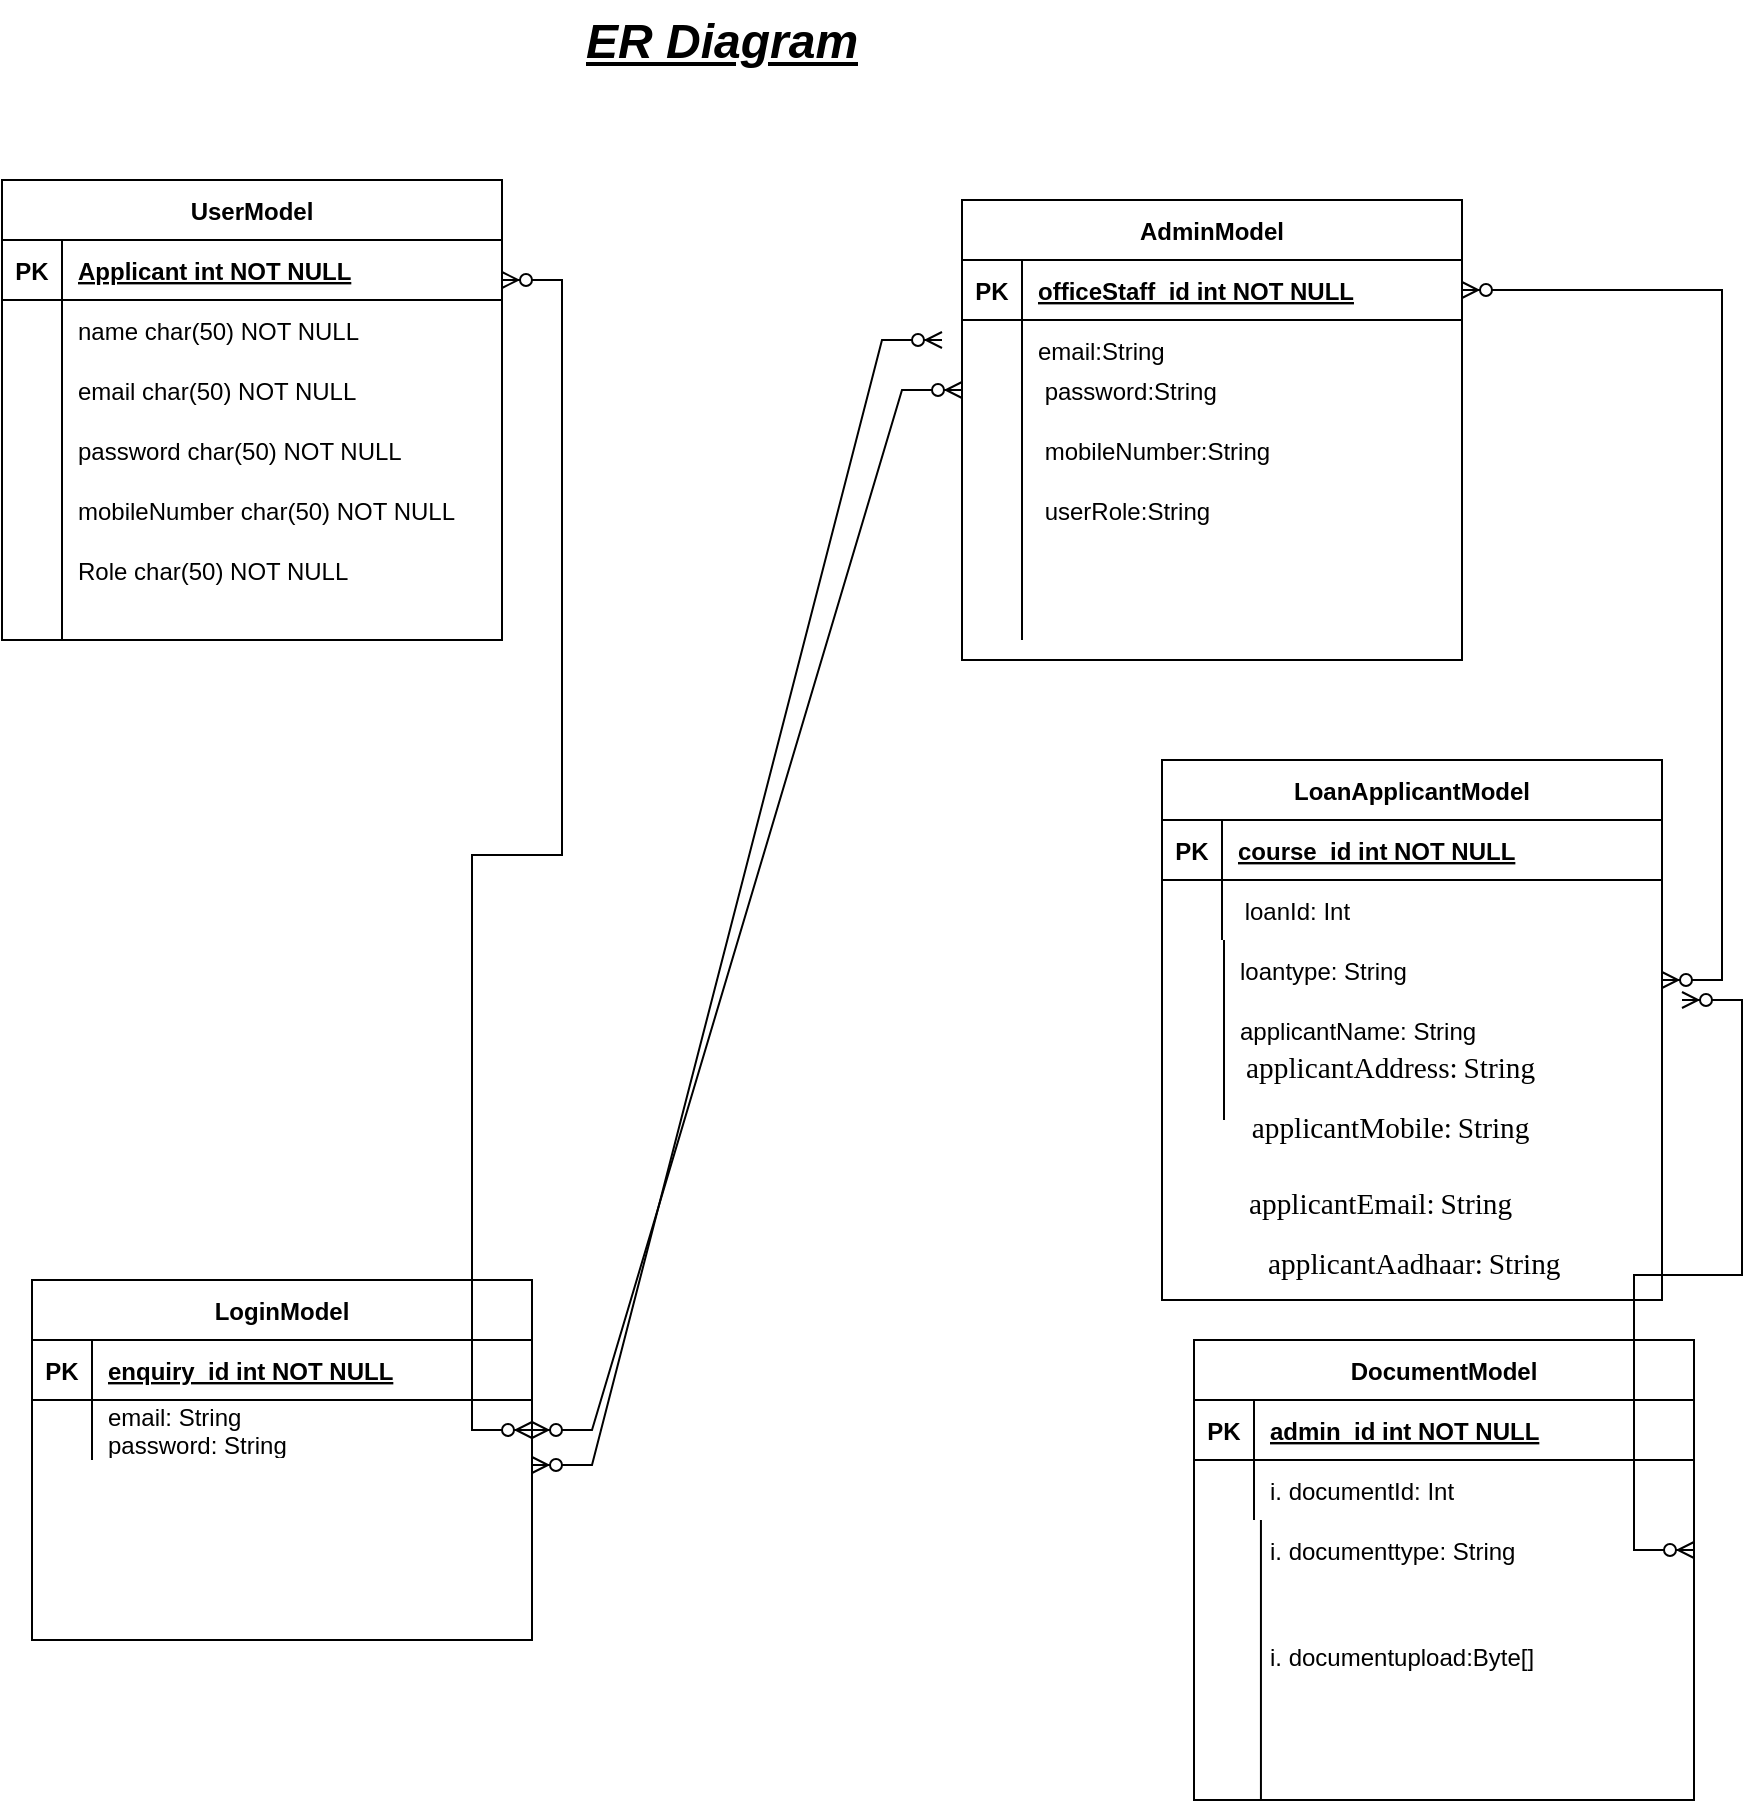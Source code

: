 <mxfile version="24.7.4">
  <diagram id="R2lEEEUBdFMjLlhIrx00" name="Page-1">
    <mxGraphModel dx="1222" dy="758" grid="1" gridSize="10" guides="1" tooltips="1" connect="1" arrows="1" fold="1" page="1" pageScale="1" pageWidth="850" pageHeight="1100" math="0" shadow="0" extFonts="Permanent Marker^https://fonts.googleapis.com/css?family=Permanent+Marker">
      <root>
        <mxCell id="0" />
        <mxCell id="1" parent="0" />
        <mxCell id="C-vyLk0tnHw3VtMMgP7b-23" value="UserModel" style="shape=table;startSize=30;container=1;collapsible=1;childLayout=tableLayout;fixedRows=1;rowLines=0;fontStyle=1;align=center;resizeLast=1;" parent="1" vertex="1">
          <mxGeometry x="330" y="110" width="250" height="230" as="geometry" />
        </mxCell>
        <mxCell id="C-vyLk0tnHw3VtMMgP7b-24" value="" style="shape=partialRectangle;collapsible=0;dropTarget=0;pointerEvents=0;fillColor=none;points=[[0,0.5],[1,0.5]];portConstraint=eastwest;top=0;left=0;right=0;bottom=1;" parent="C-vyLk0tnHw3VtMMgP7b-23" vertex="1">
          <mxGeometry y="30" width="250" height="30" as="geometry" />
        </mxCell>
        <mxCell id="C-vyLk0tnHw3VtMMgP7b-25" value="PK" style="shape=partialRectangle;overflow=hidden;connectable=0;fillColor=none;top=0;left=0;bottom=0;right=0;fontStyle=1;" parent="C-vyLk0tnHw3VtMMgP7b-24" vertex="1">
          <mxGeometry width="30" height="30" as="geometry">
            <mxRectangle width="30" height="30" as="alternateBounds" />
          </mxGeometry>
        </mxCell>
        <mxCell id="C-vyLk0tnHw3VtMMgP7b-26" value="Applicant int NOT NULL " style="shape=partialRectangle;overflow=hidden;connectable=0;fillColor=none;top=0;left=0;bottom=0;right=0;align=left;spacingLeft=6;fontStyle=5;" parent="C-vyLk0tnHw3VtMMgP7b-24" vertex="1">
          <mxGeometry x="30" width="220" height="30" as="geometry">
            <mxRectangle width="220" height="30" as="alternateBounds" />
          </mxGeometry>
        </mxCell>
        <mxCell id="C-vyLk0tnHw3VtMMgP7b-27" value="" style="shape=partialRectangle;collapsible=0;dropTarget=0;pointerEvents=0;fillColor=none;points=[[0,0.5],[1,0.5]];portConstraint=eastwest;top=0;left=0;right=0;bottom=0;" parent="C-vyLk0tnHw3VtMMgP7b-23" vertex="1">
          <mxGeometry y="60" width="250" height="30" as="geometry" />
        </mxCell>
        <mxCell id="C-vyLk0tnHw3VtMMgP7b-28" value="" style="shape=partialRectangle;overflow=hidden;connectable=0;fillColor=none;top=0;left=0;bottom=0;right=0;" parent="C-vyLk0tnHw3VtMMgP7b-27" vertex="1">
          <mxGeometry width="30" height="30" as="geometry">
            <mxRectangle width="30" height="30" as="alternateBounds" />
          </mxGeometry>
        </mxCell>
        <mxCell id="C-vyLk0tnHw3VtMMgP7b-29" value="name char(50) NOT NULL" style="shape=partialRectangle;overflow=hidden;connectable=0;fillColor=none;top=0;left=0;bottom=0;right=0;align=left;spacingLeft=6;" parent="C-vyLk0tnHw3VtMMgP7b-27" vertex="1">
          <mxGeometry x="30" width="220" height="30" as="geometry">
            <mxRectangle width="220" height="30" as="alternateBounds" />
          </mxGeometry>
        </mxCell>
        <mxCell id="MryC3uR7hv27_zNgOWuD-1" value="" style="shape=partialRectangle;collapsible=0;dropTarget=0;pointerEvents=0;fillColor=none;points=[[0,0.5],[1,0.5]];portConstraint=eastwest;top=0;left=0;right=0;bottom=0;" parent="1" vertex="1">
          <mxGeometry x="330" y="200" width="250" height="30" as="geometry" />
        </mxCell>
        <mxCell id="MryC3uR7hv27_zNgOWuD-2" value="" style="shape=partialRectangle;overflow=hidden;connectable=0;fillColor=none;top=0;left=0;bottom=0;right=0;" parent="MryC3uR7hv27_zNgOWuD-1" vertex="1">
          <mxGeometry width="30" height="30" as="geometry">
            <mxRectangle width="30" height="30" as="alternateBounds" />
          </mxGeometry>
        </mxCell>
        <mxCell id="MryC3uR7hv27_zNgOWuD-3" value="email char(50) NOT NULL" style="shape=partialRectangle;overflow=hidden;connectable=0;fillColor=none;top=0;left=0;bottom=0;right=0;align=left;spacingLeft=6;" parent="MryC3uR7hv27_zNgOWuD-1" vertex="1">
          <mxGeometry x="30" width="220" height="30" as="geometry">
            <mxRectangle width="220" height="30" as="alternateBounds" />
          </mxGeometry>
        </mxCell>
        <mxCell id="MryC3uR7hv27_zNgOWuD-4" value="" style="shape=partialRectangle;collapsible=0;dropTarget=0;pointerEvents=0;fillColor=none;points=[[0,0.5],[1,0.5]];portConstraint=eastwest;top=0;left=0;right=0;bottom=0;" parent="1" vertex="1">
          <mxGeometry x="330" y="230" width="250" height="30" as="geometry" />
        </mxCell>
        <mxCell id="MryC3uR7hv27_zNgOWuD-5" value="" style="shape=partialRectangle;overflow=hidden;connectable=0;fillColor=none;top=0;left=0;bottom=0;right=0;" parent="MryC3uR7hv27_zNgOWuD-4" vertex="1">
          <mxGeometry width="30" height="30" as="geometry">
            <mxRectangle width="30" height="30" as="alternateBounds" />
          </mxGeometry>
        </mxCell>
        <mxCell id="MryC3uR7hv27_zNgOWuD-6" value="password char(50) NOT NULL" style="shape=partialRectangle;overflow=hidden;connectable=0;fillColor=none;top=0;left=0;bottom=0;right=0;align=left;spacingLeft=6;" parent="MryC3uR7hv27_zNgOWuD-4" vertex="1">
          <mxGeometry x="30" width="220" height="30" as="geometry">
            <mxRectangle width="220" height="30" as="alternateBounds" />
          </mxGeometry>
        </mxCell>
        <mxCell id="MryC3uR7hv27_zNgOWuD-7" value="" style="shape=partialRectangle;collapsible=0;dropTarget=0;pointerEvents=0;fillColor=none;points=[[0,0.5],[1,0.5]];portConstraint=eastwest;top=0;left=0;right=0;bottom=0;" parent="1" vertex="1">
          <mxGeometry x="330" y="260" width="250" height="30" as="geometry" />
        </mxCell>
        <mxCell id="MryC3uR7hv27_zNgOWuD-8" value="" style="shape=partialRectangle;overflow=hidden;connectable=0;fillColor=none;top=0;left=0;bottom=0;right=0;" parent="MryC3uR7hv27_zNgOWuD-7" vertex="1">
          <mxGeometry width="30" height="30" as="geometry">
            <mxRectangle width="30" height="30" as="alternateBounds" />
          </mxGeometry>
        </mxCell>
        <mxCell id="MryC3uR7hv27_zNgOWuD-9" value="mobileNumber char(50) NOT NULL" style="shape=partialRectangle;overflow=hidden;connectable=0;fillColor=none;top=0;left=0;bottom=0;right=0;align=left;spacingLeft=6;" parent="MryC3uR7hv27_zNgOWuD-7" vertex="1">
          <mxGeometry x="30" width="220" height="30" as="geometry">
            <mxRectangle width="220" height="30" as="alternateBounds" />
          </mxGeometry>
        </mxCell>
        <mxCell id="MryC3uR7hv27_zNgOWuD-10" value="" style="shape=partialRectangle;collapsible=0;dropTarget=0;pointerEvents=0;fillColor=none;points=[[0,0.5],[1,0.5]];portConstraint=eastwest;top=0;left=0;right=0;bottom=0;" parent="1" vertex="1">
          <mxGeometry x="330" y="290" width="250" height="30" as="geometry" />
        </mxCell>
        <mxCell id="MryC3uR7hv27_zNgOWuD-11" value="" style="shape=partialRectangle;overflow=hidden;connectable=0;fillColor=none;top=0;left=0;bottom=0;right=0;" parent="MryC3uR7hv27_zNgOWuD-10" vertex="1">
          <mxGeometry width="30" height="30" as="geometry">
            <mxRectangle width="30" height="30" as="alternateBounds" />
          </mxGeometry>
        </mxCell>
        <mxCell id="MryC3uR7hv27_zNgOWuD-12" value="Role char(50) NOT NULL" style="shape=partialRectangle;overflow=hidden;connectable=0;fillColor=none;top=0;left=0;bottom=0;right=0;align=left;spacingLeft=6;" parent="MryC3uR7hv27_zNgOWuD-10" vertex="1">
          <mxGeometry x="30" width="220" height="30" as="geometry">
            <mxRectangle width="220" height="30" as="alternateBounds" />
          </mxGeometry>
        </mxCell>
        <mxCell id="MryC3uR7hv27_zNgOWuD-14" value="" style="endArrow=none;html=1;rounded=0;" parent="1" edge="1">
          <mxGeometry width="50" height="50" relative="1" as="geometry">
            <mxPoint x="360" y="340" as="sourcePoint" />
            <mxPoint x="360" y="200" as="targetPoint" />
          </mxGeometry>
        </mxCell>
        <mxCell id="MryC3uR7hv27_zNgOWuD-43" value="AdminModel" style="shape=table;startSize=30;container=1;collapsible=1;childLayout=tableLayout;fixedRows=1;rowLines=0;fontStyle=1;align=center;resizeLast=1;" parent="1" vertex="1">
          <mxGeometry x="810" y="120" width="250" height="230" as="geometry" />
        </mxCell>
        <mxCell id="MryC3uR7hv27_zNgOWuD-44" value="" style="shape=partialRectangle;collapsible=0;dropTarget=0;pointerEvents=0;fillColor=none;points=[[0,0.5],[1,0.5]];portConstraint=eastwest;top=0;left=0;right=0;bottom=1;" parent="MryC3uR7hv27_zNgOWuD-43" vertex="1">
          <mxGeometry y="30" width="250" height="30" as="geometry" />
        </mxCell>
        <mxCell id="MryC3uR7hv27_zNgOWuD-45" value="PK" style="shape=partialRectangle;overflow=hidden;connectable=0;fillColor=none;top=0;left=0;bottom=0;right=0;fontStyle=1;" parent="MryC3uR7hv27_zNgOWuD-44" vertex="1">
          <mxGeometry width="30" height="30" as="geometry">
            <mxRectangle width="30" height="30" as="alternateBounds" />
          </mxGeometry>
        </mxCell>
        <mxCell id="MryC3uR7hv27_zNgOWuD-46" value="officeStaff_id int NOT NULL " style="shape=partialRectangle;overflow=hidden;connectable=0;fillColor=none;top=0;left=0;bottom=0;right=0;align=left;spacingLeft=6;fontStyle=5;" parent="MryC3uR7hv27_zNgOWuD-44" vertex="1">
          <mxGeometry x="30" width="220" height="30" as="geometry">
            <mxRectangle width="220" height="30" as="alternateBounds" />
          </mxGeometry>
        </mxCell>
        <mxCell id="MryC3uR7hv27_zNgOWuD-47" value="" style="shape=partialRectangle;collapsible=0;dropTarget=0;pointerEvents=0;fillColor=none;points=[[0,0.5],[1,0.5]];portConstraint=eastwest;top=0;left=0;right=0;bottom=0;" parent="MryC3uR7hv27_zNgOWuD-43" vertex="1">
          <mxGeometry y="60" width="250" height="30" as="geometry" />
        </mxCell>
        <mxCell id="MryC3uR7hv27_zNgOWuD-48" value="" style="shape=partialRectangle;overflow=hidden;connectable=0;fillColor=none;top=0;left=0;bottom=0;right=0;" parent="MryC3uR7hv27_zNgOWuD-47" vertex="1">
          <mxGeometry width="30" height="30" as="geometry">
            <mxRectangle width="30" height="30" as="alternateBounds" />
          </mxGeometry>
        </mxCell>
        <mxCell id="MryC3uR7hv27_zNgOWuD-49" value="email:String" style="shape=partialRectangle;overflow=hidden;connectable=0;fillColor=none;top=0;left=0;bottom=0;right=0;align=left;spacingLeft=6;" parent="MryC3uR7hv27_zNgOWuD-47" vertex="1">
          <mxGeometry x="30" width="220" height="30" as="geometry">
            <mxRectangle width="220" height="30" as="alternateBounds" />
          </mxGeometry>
        </mxCell>
        <mxCell id="MryC3uR7hv27_zNgOWuD-50" value="" style="shape=partialRectangle;collapsible=0;dropTarget=0;pointerEvents=0;fillColor=none;points=[[0,0.5],[1,0.5]];portConstraint=eastwest;top=0;left=0;right=0;bottom=0;" parent="1" vertex="1">
          <mxGeometry x="810" y="200" width="250" height="30" as="geometry" />
        </mxCell>
        <mxCell id="MryC3uR7hv27_zNgOWuD-51" value="" style="shape=partialRectangle;overflow=hidden;connectable=0;fillColor=none;top=0;left=0;bottom=0;right=0;" parent="MryC3uR7hv27_zNgOWuD-50" vertex="1">
          <mxGeometry width="30" height="30" as="geometry">
            <mxRectangle width="30" height="30" as="alternateBounds" />
          </mxGeometry>
        </mxCell>
        <mxCell id="MryC3uR7hv27_zNgOWuD-52" value=" password:String" style="shape=partialRectangle;overflow=hidden;connectable=0;fillColor=none;top=0;left=0;bottom=0;right=0;align=left;spacingLeft=6;" parent="MryC3uR7hv27_zNgOWuD-50" vertex="1">
          <mxGeometry x="30" width="220" height="30" as="geometry">
            <mxRectangle width="220" height="30" as="alternateBounds" />
          </mxGeometry>
        </mxCell>
        <mxCell id="MryC3uR7hv27_zNgOWuD-53" value="" style="shape=partialRectangle;collapsible=0;dropTarget=0;pointerEvents=0;fillColor=none;points=[[0,0.5],[1,0.5]];portConstraint=eastwest;top=0;left=0;right=0;bottom=0;" parent="1" vertex="1">
          <mxGeometry x="810" y="230" width="250" height="30" as="geometry" />
        </mxCell>
        <mxCell id="MryC3uR7hv27_zNgOWuD-54" value="" style="shape=partialRectangle;overflow=hidden;connectable=0;fillColor=none;top=0;left=0;bottom=0;right=0;" parent="MryC3uR7hv27_zNgOWuD-53" vertex="1">
          <mxGeometry width="30" height="30" as="geometry">
            <mxRectangle width="30" height="30" as="alternateBounds" />
          </mxGeometry>
        </mxCell>
        <mxCell id="MryC3uR7hv27_zNgOWuD-55" value=" mobileNumber:String" style="shape=partialRectangle;overflow=hidden;connectable=0;fillColor=none;top=0;left=0;bottom=0;right=0;align=left;spacingLeft=6;" parent="MryC3uR7hv27_zNgOWuD-53" vertex="1">
          <mxGeometry x="30" width="220" height="30" as="geometry">
            <mxRectangle width="220" height="30" as="alternateBounds" />
          </mxGeometry>
        </mxCell>
        <mxCell id="MryC3uR7hv27_zNgOWuD-56" value="" style="shape=partialRectangle;collapsible=0;dropTarget=0;pointerEvents=0;fillColor=none;points=[[0,0.5],[1,0.5]];portConstraint=eastwest;top=0;left=0;right=0;bottom=0;" parent="1" vertex="1">
          <mxGeometry x="810" y="260" width="250" height="30" as="geometry" />
        </mxCell>
        <mxCell id="MryC3uR7hv27_zNgOWuD-57" value="" style="shape=partialRectangle;overflow=hidden;connectable=0;fillColor=none;top=0;left=0;bottom=0;right=0;" parent="MryC3uR7hv27_zNgOWuD-56" vertex="1">
          <mxGeometry width="30" height="30" as="geometry">
            <mxRectangle width="30" height="30" as="alternateBounds" />
          </mxGeometry>
        </mxCell>
        <mxCell id="MryC3uR7hv27_zNgOWuD-58" value=" userRole:String" style="shape=partialRectangle;overflow=hidden;connectable=0;fillColor=none;top=0;left=0;bottom=0;right=0;align=left;spacingLeft=6;" parent="MryC3uR7hv27_zNgOWuD-56" vertex="1">
          <mxGeometry x="30" width="220" height="30" as="geometry">
            <mxRectangle width="220" height="30" as="alternateBounds" />
          </mxGeometry>
        </mxCell>
        <mxCell id="MryC3uR7hv27_zNgOWuD-62" value="" style="endArrow=none;html=1;rounded=0;" parent="1" edge="1">
          <mxGeometry width="50" height="50" relative="1" as="geometry">
            <mxPoint x="840" y="340" as="sourcePoint" />
            <mxPoint x="840" y="200" as="targetPoint" />
          </mxGeometry>
        </mxCell>
        <mxCell id="MryC3uR7hv27_zNgOWuD-64" value="DocumentModel" style="shape=table;startSize=30;container=1;collapsible=1;childLayout=tableLayout;fixedRows=1;rowLines=0;fontStyle=1;align=center;resizeLast=1;" parent="1" vertex="1">
          <mxGeometry x="926" y="690" width="250" height="230" as="geometry" />
        </mxCell>
        <mxCell id="MryC3uR7hv27_zNgOWuD-65" value="" style="shape=partialRectangle;collapsible=0;dropTarget=0;pointerEvents=0;fillColor=none;points=[[0,0.5],[1,0.5]];portConstraint=eastwest;top=0;left=0;right=0;bottom=1;" parent="MryC3uR7hv27_zNgOWuD-64" vertex="1">
          <mxGeometry y="30" width="250" height="30" as="geometry" />
        </mxCell>
        <mxCell id="MryC3uR7hv27_zNgOWuD-66" value="PK" style="shape=partialRectangle;overflow=hidden;connectable=0;fillColor=none;top=0;left=0;bottom=0;right=0;fontStyle=1;" parent="MryC3uR7hv27_zNgOWuD-65" vertex="1">
          <mxGeometry width="30" height="30" as="geometry">
            <mxRectangle width="30" height="30" as="alternateBounds" />
          </mxGeometry>
        </mxCell>
        <mxCell id="MryC3uR7hv27_zNgOWuD-67" value="admin_id int NOT NULL " style="shape=partialRectangle;overflow=hidden;connectable=0;fillColor=none;top=0;left=0;bottom=0;right=0;align=left;spacingLeft=6;fontStyle=5;" parent="MryC3uR7hv27_zNgOWuD-65" vertex="1">
          <mxGeometry x="30" width="220" height="30" as="geometry">
            <mxRectangle width="220" height="30" as="alternateBounds" />
          </mxGeometry>
        </mxCell>
        <mxCell id="MryC3uR7hv27_zNgOWuD-68" value="" style="shape=partialRectangle;collapsible=0;dropTarget=0;pointerEvents=0;fillColor=none;points=[[0,0.5],[1,0.5]];portConstraint=eastwest;top=0;left=0;right=0;bottom=0;" parent="MryC3uR7hv27_zNgOWuD-64" vertex="1">
          <mxGeometry y="60" width="250" height="30" as="geometry" />
        </mxCell>
        <mxCell id="MryC3uR7hv27_zNgOWuD-69" value="" style="shape=partialRectangle;overflow=hidden;connectable=0;fillColor=none;top=0;left=0;bottom=0;right=0;" parent="MryC3uR7hv27_zNgOWuD-68" vertex="1">
          <mxGeometry width="30" height="30" as="geometry">
            <mxRectangle width="30" height="30" as="alternateBounds" />
          </mxGeometry>
        </mxCell>
        <mxCell id="MryC3uR7hv27_zNgOWuD-70" value="i. documentId: Int" style="shape=partialRectangle;overflow=hidden;connectable=0;fillColor=none;top=0;left=0;bottom=0;right=0;align=left;spacingLeft=6;" parent="MryC3uR7hv27_zNgOWuD-68" vertex="1">
          <mxGeometry x="30" width="220" height="30" as="geometry">
            <mxRectangle width="220" height="30" as="alternateBounds" />
          </mxGeometry>
        </mxCell>
        <mxCell id="MryC3uR7hv27_zNgOWuD-71" value="" style="shape=partialRectangle;collapsible=0;dropTarget=0;pointerEvents=0;fillColor=none;points=[[0,0.5],[1,0.5]];portConstraint=eastwest;top=0;left=0;right=0;bottom=0;" parent="1" vertex="1">
          <mxGeometry x="926" y="750" width="250" height="30" as="geometry" />
        </mxCell>
        <mxCell id="MryC3uR7hv27_zNgOWuD-72" value="" style="shape=partialRectangle;overflow=hidden;connectable=0;fillColor=none;top=0;left=0;bottom=0;right=0;" parent="MryC3uR7hv27_zNgOWuD-71" vertex="1">
          <mxGeometry width="30" height="30" as="geometry">
            <mxRectangle width="30" height="30" as="alternateBounds" />
          </mxGeometry>
        </mxCell>
        <mxCell id="MryC3uR7hv27_zNgOWuD-74" value="" style="shape=partialRectangle;collapsible=0;dropTarget=0;pointerEvents=0;fillColor=none;points=[[0,0.5],[1,0.5]];portConstraint=eastwest;top=0;left=0;right=0;bottom=0;" parent="1" vertex="1">
          <mxGeometry x="926" y="780" width="250" height="30" as="geometry" />
        </mxCell>
        <mxCell id="MryC3uR7hv27_zNgOWuD-75" value="" style="shape=partialRectangle;overflow=hidden;connectable=0;fillColor=none;top=0;left=0;bottom=0;right=0;" parent="MryC3uR7hv27_zNgOWuD-74" vertex="1">
          <mxGeometry width="30" height="30" as="geometry">
            <mxRectangle width="30" height="30" as="alternateBounds" />
          </mxGeometry>
        </mxCell>
        <mxCell id="MryC3uR7hv27_zNgOWuD-76" value="i. documenttype: String" style="shape=partialRectangle;overflow=hidden;connectable=0;fillColor=none;top=0;left=0;bottom=0;right=0;align=left;spacingLeft=6;" parent="MryC3uR7hv27_zNgOWuD-74" vertex="1">
          <mxGeometry x="30" width="220" height="30" as="geometry">
            <mxRectangle width="220" height="30" as="alternateBounds" />
          </mxGeometry>
        </mxCell>
        <mxCell id="MryC3uR7hv27_zNgOWuD-80" value="" style="shape=partialRectangle;collapsible=0;dropTarget=0;pointerEvents=0;fillColor=none;points=[[0,0.5],[1,0.5]];portConstraint=eastwest;top=0;left=0;right=0;bottom=0;" parent="1" vertex="1">
          <mxGeometry x="926" y="840" width="250" height="30" as="geometry" />
        </mxCell>
        <mxCell id="MryC3uR7hv27_zNgOWuD-81" value="" style="shape=partialRectangle;overflow=hidden;connectable=0;fillColor=none;top=0;left=0;bottom=0;right=0;" parent="MryC3uR7hv27_zNgOWuD-80" vertex="1">
          <mxGeometry width="30" height="30" as="geometry">
            <mxRectangle width="30" height="30" as="alternateBounds" />
          </mxGeometry>
        </mxCell>
        <mxCell id="MryC3uR7hv27_zNgOWuD-82" value="i. documentupload:Byte[]&#xa; " style="shape=partialRectangle;overflow=hidden;connectable=0;fillColor=none;top=0;left=0;bottom=0;right=0;align=left;spacingLeft=6;" parent="MryC3uR7hv27_zNgOWuD-80" vertex="1">
          <mxGeometry x="30" width="220" height="30" as="geometry">
            <mxRectangle width="220" height="30" as="alternateBounds" />
          </mxGeometry>
        </mxCell>
        <mxCell id="MryC3uR7hv27_zNgOWuD-83" value="" style="endArrow=none;html=1;rounded=0;" parent="1" edge="1">
          <mxGeometry width="50" height="50" relative="1" as="geometry">
            <mxPoint x="959.47" y="920" as="sourcePoint" />
            <mxPoint x="959.47" y="780" as="targetPoint" />
          </mxGeometry>
        </mxCell>
        <mxCell id="MryC3uR7hv27_zNgOWuD-84" value="LoginModel" style="shape=table;startSize=30;container=1;collapsible=1;childLayout=tableLayout;fixedRows=1;rowLines=0;fontStyle=1;align=center;resizeLast=1;" parent="1" vertex="1">
          <mxGeometry x="345" y="660" width="250" height="180" as="geometry" />
        </mxCell>
        <mxCell id="MryC3uR7hv27_zNgOWuD-85" value="" style="shape=partialRectangle;collapsible=0;dropTarget=0;pointerEvents=0;fillColor=none;points=[[0,0.5],[1,0.5]];portConstraint=eastwest;top=0;left=0;right=0;bottom=1;" parent="MryC3uR7hv27_zNgOWuD-84" vertex="1">
          <mxGeometry y="30" width="250" height="30" as="geometry" />
        </mxCell>
        <mxCell id="MryC3uR7hv27_zNgOWuD-86" value="PK" style="shape=partialRectangle;overflow=hidden;connectable=0;fillColor=none;top=0;left=0;bottom=0;right=0;fontStyle=1;" parent="MryC3uR7hv27_zNgOWuD-85" vertex="1">
          <mxGeometry width="30" height="30" as="geometry">
            <mxRectangle width="30" height="30" as="alternateBounds" />
          </mxGeometry>
        </mxCell>
        <mxCell id="MryC3uR7hv27_zNgOWuD-87" value="enquiry_id int NOT NULL " style="shape=partialRectangle;overflow=hidden;connectable=0;fillColor=none;top=0;left=0;bottom=0;right=0;align=left;spacingLeft=6;fontStyle=5;" parent="MryC3uR7hv27_zNgOWuD-85" vertex="1">
          <mxGeometry x="30" width="220" height="30" as="geometry">
            <mxRectangle width="220" height="30" as="alternateBounds" />
          </mxGeometry>
        </mxCell>
        <mxCell id="MryC3uR7hv27_zNgOWuD-88" value="" style="shape=partialRectangle;collapsible=0;dropTarget=0;pointerEvents=0;fillColor=none;points=[[0,0.5],[1,0.5]];portConstraint=eastwest;top=0;left=0;right=0;bottom=0;" parent="MryC3uR7hv27_zNgOWuD-84" vertex="1">
          <mxGeometry y="60" width="250" height="30" as="geometry" />
        </mxCell>
        <mxCell id="MryC3uR7hv27_zNgOWuD-89" value="" style="shape=partialRectangle;overflow=hidden;connectable=0;fillColor=none;top=0;left=0;bottom=0;right=0;" parent="MryC3uR7hv27_zNgOWuD-88" vertex="1">
          <mxGeometry width="30" height="30" as="geometry">
            <mxRectangle width="30" height="30" as="alternateBounds" />
          </mxGeometry>
        </mxCell>
        <mxCell id="MryC3uR7hv27_zNgOWuD-90" value="email: String&#xa;password: String" style="shape=partialRectangle;overflow=hidden;connectable=0;fillColor=none;top=0;left=0;bottom=0;right=0;align=left;spacingLeft=6;" parent="MryC3uR7hv27_zNgOWuD-88" vertex="1">
          <mxGeometry x="30" width="220" height="30" as="geometry">
            <mxRectangle width="220" height="30" as="alternateBounds" />
          </mxGeometry>
        </mxCell>
        <mxCell id="MryC3uR7hv27_zNgOWuD-111" value="LoanApplicantModel" style="shape=table;startSize=30;container=1;collapsible=1;childLayout=tableLayout;fixedRows=1;rowLines=0;fontStyle=1;align=center;resizeLast=1;" parent="1" vertex="1">
          <mxGeometry x="910" y="400" width="250" height="270" as="geometry" />
        </mxCell>
        <mxCell id="MryC3uR7hv27_zNgOWuD-112" value="" style="shape=partialRectangle;collapsible=0;dropTarget=0;pointerEvents=0;fillColor=none;points=[[0,0.5],[1,0.5]];portConstraint=eastwest;top=0;left=0;right=0;bottom=1;" parent="MryC3uR7hv27_zNgOWuD-111" vertex="1">
          <mxGeometry y="30" width="250" height="30" as="geometry" />
        </mxCell>
        <mxCell id="MryC3uR7hv27_zNgOWuD-113" value="PK" style="shape=partialRectangle;overflow=hidden;connectable=0;fillColor=none;top=0;left=0;bottom=0;right=0;fontStyle=1;" parent="MryC3uR7hv27_zNgOWuD-112" vertex="1">
          <mxGeometry width="30" height="30" as="geometry">
            <mxRectangle width="30" height="30" as="alternateBounds" />
          </mxGeometry>
        </mxCell>
        <mxCell id="MryC3uR7hv27_zNgOWuD-114" value="course_id int NOT NULL " style="shape=partialRectangle;overflow=hidden;connectable=0;fillColor=none;top=0;left=0;bottom=0;right=0;align=left;spacingLeft=6;fontStyle=5;" parent="MryC3uR7hv27_zNgOWuD-112" vertex="1">
          <mxGeometry x="30" width="220" height="30" as="geometry">
            <mxRectangle width="220" height="30" as="alternateBounds" />
          </mxGeometry>
        </mxCell>
        <mxCell id="MryC3uR7hv27_zNgOWuD-115" value="" style="shape=partialRectangle;collapsible=0;dropTarget=0;pointerEvents=0;fillColor=none;points=[[0,0.5],[1,0.5]];portConstraint=eastwest;top=0;left=0;right=0;bottom=0;" parent="MryC3uR7hv27_zNgOWuD-111" vertex="1">
          <mxGeometry y="60" width="250" height="30" as="geometry" />
        </mxCell>
        <mxCell id="MryC3uR7hv27_zNgOWuD-116" value="" style="shape=partialRectangle;overflow=hidden;connectable=0;fillColor=none;top=0;left=0;bottom=0;right=0;" parent="MryC3uR7hv27_zNgOWuD-115" vertex="1">
          <mxGeometry width="30" height="30" as="geometry">
            <mxRectangle width="30" height="30" as="alternateBounds" />
          </mxGeometry>
        </mxCell>
        <mxCell id="MryC3uR7hv27_zNgOWuD-117" value=" loanId: Int" style="shape=partialRectangle;overflow=hidden;connectable=0;fillColor=none;top=0;left=0;bottom=0;right=0;align=left;spacingLeft=6;" parent="MryC3uR7hv27_zNgOWuD-115" vertex="1">
          <mxGeometry x="30" width="220" height="30" as="geometry">
            <mxRectangle width="220" height="30" as="alternateBounds" />
          </mxGeometry>
        </mxCell>
        <mxCell id="MryC3uR7hv27_zNgOWuD-118" value="" style="endArrow=none;html=1;rounded=0;" parent="1" edge="1">
          <mxGeometry width="50" height="50" relative="1" as="geometry">
            <mxPoint x="941" y="580" as="sourcePoint" />
            <mxPoint x="941" y="490" as="targetPoint" />
          </mxGeometry>
        </mxCell>
        <mxCell id="MryC3uR7hv27_zNgOWuD-121" value="loantype: String" style="shape=partialRectangle;overflow=hidden;connectable=0;fillColor=none;top=0;left=0;bottom=0;right=0;align=left;spacingLeft=6;" parent="1" vertex="1">
          <mxGeometry x="941" y="490" width="220" height="30" as="geometry">
            <mxRectangle width="220" height="30" as="alternateBounds" />
          </mxGeometry>
        </mxCell>
        <mxCell id="MryC3uR7hv27_zNgOWuD-122" value="applicantName: String" style="shape=partialRectangle;overflow=hidden;connectable=0;fillColor=none;top=0;left=0;bottom=0;right=0;align=left;spacingLeft=6;" parent="1" vertex="1">
          <mxGeometry x="941" y="520" width="220" height="30" as="geometry">
            <mxRectangle width="220" height="30" as="alternateBounds" />
          </mxGeometry>
        </mxCell>
        <mxCell id="MryC3uR7hv27_zNgOWuD-123" value="" style="edgeStyle=entityRelationEdgeStyle;fontSize=12;html=1;endArrow=ERzeroToMany;endFill=1;startArrow=ERzeroToMany;rounded=0;entryX=1;entryY=0.5;entryDx=0;entryDy=0;" parent="1" target="MryC3uR7hv27_zNgOWuD-88" edge="1">
          <mxGeometry width="100" height="100" relative="1" as="geometry">
            <mxPoint x="580" y="160" as="sourcePoint" />
            <mxPoint x="680" y="60" as="targetPoint" />
            <Array as="points">
              <mxPoint x="360" />
            </Array>
          </mxGeometry>
        </mxCell>
        <mxCell id="MryC3uR7hv27_zNgOWuD-125" value="" style="edgeStyle=entityRelationEdgeStyle;fontSize=12;html=1;endArrow=ERzeroToMany;endFill=1;startArrow=ERzeroToMany;rounded=0;entryX=0;entryY=0.5;entryDx=0;entryDy=0;" parent="1" target="MryC3uR7hv27_zNgOWuD-50" edge="1">
          <mxGeometry width="100" height="100" relative="1" as="geometry">
            <mxPoint x="595" y="735" as="sourcePoint" />
            <mxPoint x="935" y="600" as="targetPoint" />
            <Array as="points">
              <mxPoint x="485" y="725" />
            </Array>
          </mxGeometry>
        </mxCell>
        <mxCell id="MryC3uR7hv27_zNgOWuD-127" value="" style="edgeStyle=entityRelationEdgeStyle;fontSize=12;html=1;endArrow=ERzeroToMany;endFill=1;startArrow=ERzeroToMany;rounded=0;" parent="1" edge="1">
          <mxGeometry width="100" height="100" relative="1" as="geometry">
            <mxPoint x="595" y="752.5" as="sourcePoint" />
            <mxPoint x="800" y="190" as="targetPoint" />
            <Array as="points">
              <mxPoint x="675" y="462.5" />
              <mxPoint x="615" y="442.5" />
            </Array>
          </mxGeometry>
        </mxCell>
        <mxCell id="MryC3uR7hv27_zNgOWuD-128" value="" style="edgeStyle=entityRelationEdgeStyle;fontSize=12;html=1;endArrow=ERzeroToMany;endFill=1;startArrow=ERzeroToMany;rounded=0;entryX=1;entryY=0.5;entryDx=0;entryDy=0;" parent="1" target="MryC3uR7hv27_zNgOWuD-44" edge="1">
          <mxGeometry width="100" height="100" relative="1" as="geometry">
            <mxPoint x="1160" y="510" as="sourcePoint" />
            <mxPoint x="1140" y="150" as="targetPoint" />
            <Array as="points">
              <mxPoint x="1220" y="505" />
            </Array>
          </mxGeometry>
        </mxCell>
        <mxCell id="MryC3uR7hv27_zNgOWuD-130" value="&lt;font style=&quot;font-size: 24px;&quot;&gt;&lt;i&gt;&lt;b&gt;&lt;u&gt;ER Diagram&lt;/u&gt;&lt;/b&gt;&lt;/i&gt;&lt;/font&gt;" style="text;html=1;whiteSpace=wrap;overflow=hidden;rounded=0;" parent="1" vertex="1">
          <mxGeometry x="620" y="20" width="180" height="120" as="geometry" />
        </mxCell>
        <mxCell id="87C1oJC56-pTnOUzo4uK-1" value="&lt;p style=&quot;margin-top:8.55pt;margin-left:125.7pt;text-indent:-15.0pt;&lt;br/&gt;mso-list:l0 level3 lfo1;&quot; class=&quot;15&quot;&gt;&lt;span style=&quot;mso-spacerun:&#39;yes&#39;;font-family:&#39;Microsoft Sans Serif&#39;;font-size:11.0pt;&quot;&gt;applicantAddress:&lt;/span&gt;&lt;span style=&quot;mso-spacerun:&#39;yes&#39;;font-family:&#39;Microsoft Sans Serif&#39;;letter-spacing:-0.1pt;&lt;br/&gt;font-size:11.0pt;&quot;&gt;&amp;nbsp;&lt;/span&gt;&lt;span style=&quot;mso-spacerun:&#39;yes&#39;;font-family:&#39;Microsoft Sans Serif&#39;;font-size:11.0pt;&quot;&gt;String&lt;/span&gt;&lt;span style=&quot;mso-spacerun:&#39;yes&#39;;font-family:Calibri;mso-fareast-font-family:&#39;Microsoft Sans Serif&#39;;&lt;br/&gt;mso-hansi-font-family:&#39;Microsoft Sans Serif&#39;;mso-bidi-font-family:&#39;Microsoft Sans Serif&#39;;font-size:11.0pt;&quot;&gt;&lt;/span&gt;&lt;/p&gt;" style="text;html=1;align=center;verticalAlign=middle;resizable=0;points=[];autosize=1;strokeColor=none;fillColor=none;" vertex="1" parent="1">
          <mxGeometry x="785" y="530" width="330" height="50" as="geometry" />
        </mxCell>
        <mxCell id="87C1oJC56-pTnOUzo4uK-2" value="&lt;p style=&quot;margin-top:8.4pt;margin-left:125.7pt;text-indent:-15.0pt;&lt;br/&gt;mso-list:l0 level3 lfo1;&quot; class=&quot;15&quot;&gt;&lt;span style=&quot;mso-spacerun:&#39;yes&#39;;font-family:&#39;Microsoft Sans Serif&#39;;font-size:11.0pt;&quot;&gt;applicantMobile:&lt;/span&gt;&lt;span style=&quot;mso-spacerun:&#39;yes&#39;;font-family:&#39;Microsoft Sans Serif&#39;;letter-spacing:-0.1pt;&lt;br/&gt;font-size:11.0pt;&quot;&gt;&amp;nbsp;&lt;/span&gt;&lt;span style=&quot;mso-spacerun:&#39;yes&#39;;font-family:&#39;Microsoft Sans Serif&#39;;font-size:11.0pt;&quot;&gt;String&lt;/span&gt;&lt;span style=&quot;mso-spacerun:&#39;yes&#39;;font-family:Calibri;mso-fareast-font-family:&#39;Microsoft Sans Serif&#39;;&lt;br/&gt;mso-hansi-font-family:&#39;Microsoft Sans Serif&#39;;mso-bidi-font-family:&#39;Microsoft Sans Serif&#39;;font-size:11.0pt;&quot;&gt;&lt;/span&gt;&lt;/p&gt;" style="text;html=1;align=center;verticalAlign=middle;resizable=0;points=[];autosize=1;strokeColor=none;fillColor=none;" vertex="1" parent="1">
          <mxGeometry x="790" y="560" width="320" height="50" as="geometry" />
        </mxCell>
        <mxCell id="87C1oJC56-pTnOUzo4uK-3" value="&lt;p style=&quot;margin-top:8.55pt;margin-left:125.7pt;text-indent:-15.0pt;&lt;br/&gt;mso-list:l0 level3 lfo1;&quot; class=&quot;15&quot;&gt;&lt;span style=&quot;mso-spacerun:&#39;yes&#39;;font-family:&#39;Microsoft Sans Serif&#39;;font-size:11.0pt;&quot;&gt;applicantEmail:&lt;/span&gt;&lt;span style=&quot;mso-spacerun:&#39;yes&#39;;font-family:&#39;Microsoft Sans Serif&#39;;letter-spacing:-0.05pt;&lt;br/&gt;font-size:11.0pt;&quot;&gt;&amp;nbsp;&lt;/span&gt;&lt;span style=&quot;mso-spacerun:&#39;yes&#39;;font-family:&#39;Microsoft Sans Serif&#39;;font-size:11.0pt;&quot;&gt;String&lt;/span&gt;&lt;span style=&quot;mso-spacerun:&#39;yes&#39;;font-family:Calibri;mso-fareast-font-family:&#39;Microsoft Sans Serif&#39;;&lt;br/&gt;mso-hansi-font-family:&#39;Microsoft Sans Serif&#39;;mso-bidi-font-family:&#39;Microsoft Sans Serif&#39;;font-size:11.0pt;&quot;&gt;&lt;/span&gt;&lt;/p&gt;" style="text;html=1;align=center;verticalAlign=middle;resizable=0;points=[];autosize=1;strokeColor=none;fillColor=none;" vertex="1" parent="1">
          <mxGeometry x="790" y="598" width="310" height="50" as="geometry" />
        </mxCell>
        <mxCell id="87C1oJC56-pTnOUzo4uK-4" value="&lt;p style=&quot;margin-top:8.4pt;margin-left:125.8pt;text-indent:-15.1pt;&lt;br/&gt;mso-list:l0 level3 lfo1;&quot; class=&quot;15&quot;&gt;&lt;span style=&quot;font-family:&#39;Microsoft Sans Serif&#39;;font-size:11.0pt;&quot;&gt;&amp;nbsp;&lt;/span&gt;&lt;span style=&quot;mso-spacerun:&#39;yes&#39;;font-family:&#39;Microsoft Sans Serif&#39;;font-size:11.0pt;&quot;&gt;applicantAadhaar:&lt;/span&gt;&lt;span style=&quot;mso-spacerun:&#39;yes&#39;;font-family:&#39;Microsoft Sans Serif&#39;;letter-spacing:-0.05pt;&lt;br/&gt;font-size:11.0pt;&quot;&gt;&amp;nbsp;&lt;/span&gt;&lt;span style=&quot;mso-spacerun:&#39;yes&#39;;font-family:&#39;Microsoft Sans Serif&#39;;font-size:11.0pt;&quot;&gt;String&lt;/span&gt;&lt;span style=&quot;mso-spacerun:&#39;yes&#39;;font-family:Calibri;mso-fareast-font-family:&#39;Microsoft Sans Serif&#39;;&lt;br/&gt;mso-hansi-font-family:&#39;Microsoft Sans Serif&#39;;mso-bidi-font-family:&#39;Microsoft Sans Serif&#39;;font-size:11.0pt;&quot;&gt;&lt;/span&gt;&lt;/p&gt;" style="text;html=1;align=center;verticalAlign=middle;resizable=0;points=[];autosize=1;strokeColor=none;fillColor=none;" vertex="1" parent="1">
          <mxGeometry x="795" y="628" width="330" height="50" as="geometry" />
        </mxCell>
        <mxCell id="87C1oJC56-pTnOUzo4uK-5" value="" style="edgeStyle=entityRelationEdgeStyle;fontSize=12;html=1;endArrow=ERzeroToMany;endFill=1;startArrow=ERzeroToMany;rounded=0;entryX=1;entryY=0.5;entryDx=0;entryDy=0;" edge="1" parent="1" target="MryC3uR7hv27_zNgOWuD-74">
          <mxGeometry width="100" height="100" relative="1" as="geometry">
            <mxPoint x="1170" y="520" as="sourcePoint" />
            <mxPoint x="1070" y="175" as="targetPoint" />
            <Array as="points">
              <mxPoint x="1230" y="515" />
            </Array>
          </mxGeometry>
        </mxCell>
      </root>
    </mxGraphModel>
  </diagram>
</mxfile>
